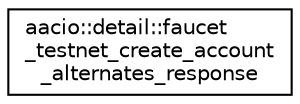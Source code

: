 digraph "Graphical Class Hierarchy"
{
  edge [fontname="Helvetica",fontsize="10",labelfontname="Helvetica",labelfontsize="10"];
  node [fontname="Helvetica",fontsize="10",shape=record];
  rankdir="LR";
  Node0 [label="aacio::detail::faucet\l_testnet_create_account\l_alternates_response",height=0.2,width=0.4,color="black", fillcolor="white", style="filled",URL="$structaacio_1_1detail_1_1faucet__testnet__create__account__alternates__response.html"];
}
